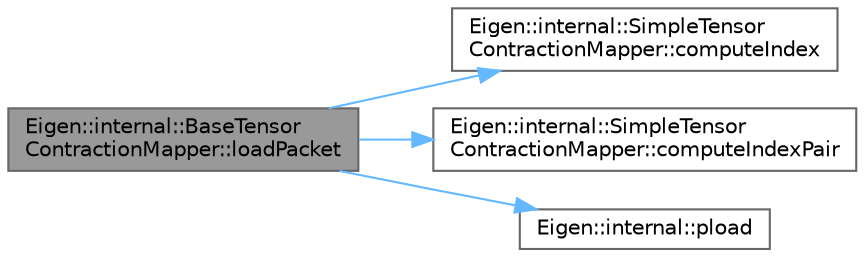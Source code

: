 digraph "Eigen::internal::BaseTensorContractionMapper::loadPacket"
{
 // LATEX_PDF_SIZE
  bgcolor="transparent";
  edge [fontname=Helvetica,fontsize=10,labelfontname=Helvetica,labelfontsize=10];
  node [fontname=Helvetica,fontsize=10,shape=box,height=0.2,width=0.4];
  rankdir="LR";
  Node1 [id="Node000001",label="Eigen::internal::BaseTensor\lContractionMapper::loadPacket",height=0.2,width=0.4,color="gray40", fillcolor="grey60", style="filled", fontcolor="black",tooltip=" "];
  Node1 -> Node2 [id="edge1_Node000001_Node000002",color="steelblue1",style="solid",tooltip=" "];
  Node2 [id="Node000002",label="Eigen::internal::SimpleTensor\lContractionMapper::computeIndex",height=0.2,width=0.4,color="grey40", fillcolor="white", style="filled",URL="$class_eigen_1_1internal_1_1_simple_tensor_contraction_mapper.html#af3a0013da744a8499302cb694b7407c4",tooltip=" "];
  Node1 -> Node3 [id="edge2_Node000001_Node000003",color="steelblue1",style="solid",tooltip=" "];
  Node3 [id="Node000003",label="Eigen::internal::SimpleTensor\lContractionMapper::computeIndexPair",height=0.2,width=0.4,color="grey40", fillcolor="white", style="filled",URL="$class_eigen_1_1internal_1_1_simple_tensor_contraction_mapper.html#a3169eda67b910019d1c2b18d18315861",tooltip=" "];
  Node1 -> Node4 [id="edge3_Node000001_Node000004",color="steelblue1",style="solid",tooltip=" "];
  Node4 [id="Node000004",label="Eigen::internal::pload",height=0.2,width=0.4,color="grey40", fillcolor="white", style="filled",URL="$namespace_eigen_1_1internal.html#ae25c18feab0271a245176a7a3f2dcd3d",tooltip=" "];
}
